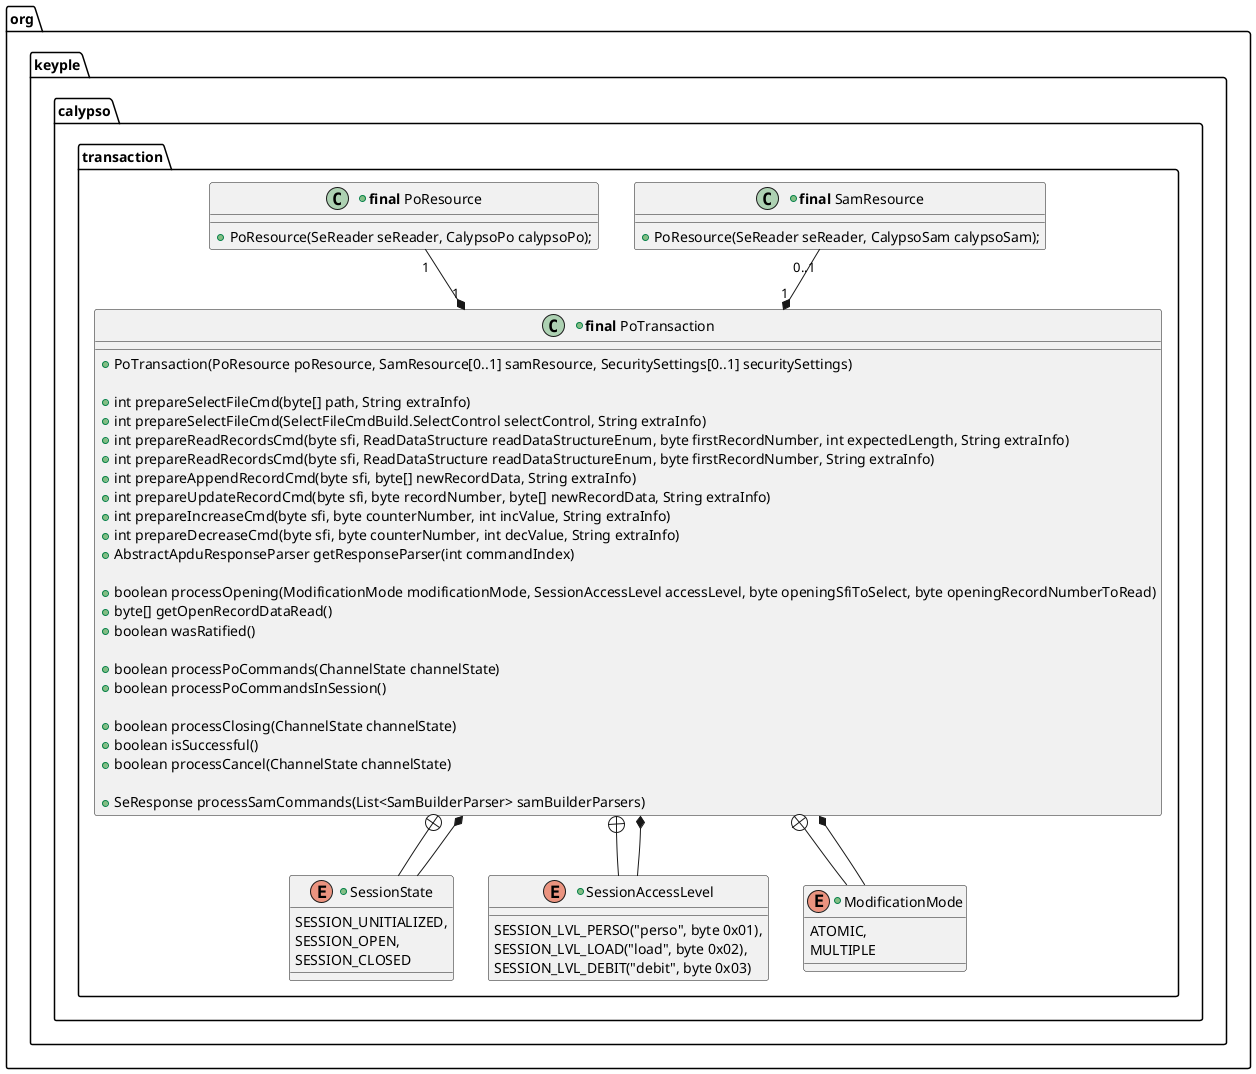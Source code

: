@startuml
package org.keyple.calypso.transaction #FFFFFF {

+class "<b>final</b> PoResource" as PoResource {
	+PoResource(SeReader seReader, CalypsoPo calypsoPo);
}

+class "<b>final</b> SamResource" as SamResource {
	+PoResource(SeReader seReader, CalypsoSam calypsoSam);
}

+class "<b>final</b> PoTransaction" as PoTransaction {
	+PoTransaction(PoResource poResource, SamResource[0..1] samResource, SecuritySettings[0..1] securitySettings)

	+int prepareSelectFileCmd(byte[] path, String extraInfo)
	+int prepareSelectFileCmd(SelectFileCmdBuild.SelectControl selectControl, String extraInfo)
	+int prepareReadRecordsCmd(byte sfi, ReadDataStructure readDataStructureEnum, byte firstRecordNumber, int expectedLength, String extraInfo)
	+int prepareReadRecordsCmd(byte sfi, ReadDataStructure readDataStructureEnum, byte firstRecordNumber, String extraInfo)
	+int prepareAppendRecordCmd(byte sfi, byte[] newRecordData, String extraInfo)
	+int prepareUpdateRecordCmd(byte sfi, byte recordNumber, byte[] newRecordData, String extraInfo)
	+int prepareIncreaseCmd(byte sfi, byte counterNumber, int incValue, String extraInfo)
	+int prepareDecreaseCmd(byte sfi, byte counterNumber, int decValue, String extraInfo)
	+AbstractApduResponseParser getResponseParser(int commandIndex)

	+boolean processOpening(ModificationMode modificationMode, SessionAccessLevel accessLevel, byte openingSfiToSelect, byte openingRecordNumberToRead)
	+byte[] getOpenRecordDataRead()
	+boolean wasRatified()

	+boolean processPoCommands(ChannelState channelState)
	+boolean processPoCommandsInSession()

	+boolean processClosing(ChannelState channelState)
	+boolean isSuccessful()
	+boolean processCancel(ChannelState channelState)

	+SeResponse processSamCommands(List<SamBuilderParser> samBuilderParsers)
}

+enum SessionState {
	SESSION_UNITIALIZED,
	SESSION_OPEN,
	SESSION_CLOSED
}

+enum SessionAccessLevel {
	SESSION_LVL_PERSO("perso", byte 0x01),
	SESSION_LVL_LOAD("load", byte 0x02),
	SESSION_LVL_DEBIT("debit", byte 0x03)
}

+enum ModificationMode {
	ATOMIC,
	MULTIPLE
}

PoResource -right[hidden]- SamResource
PoTransaction "1" *-up- "1" PoResource
PoTransaction "1" *-up- "0..1" SamResource

PoTransaction +-down- SessionState
PoTransaction *-down- SessionState
PoTransaction +-down- SessionAccessLevel
PoTransaction *-down- SessionAccessLevel
PoTransaction +-down- ModificationMode
PoTransaction *-down- ModificationMode
}
@enduml
